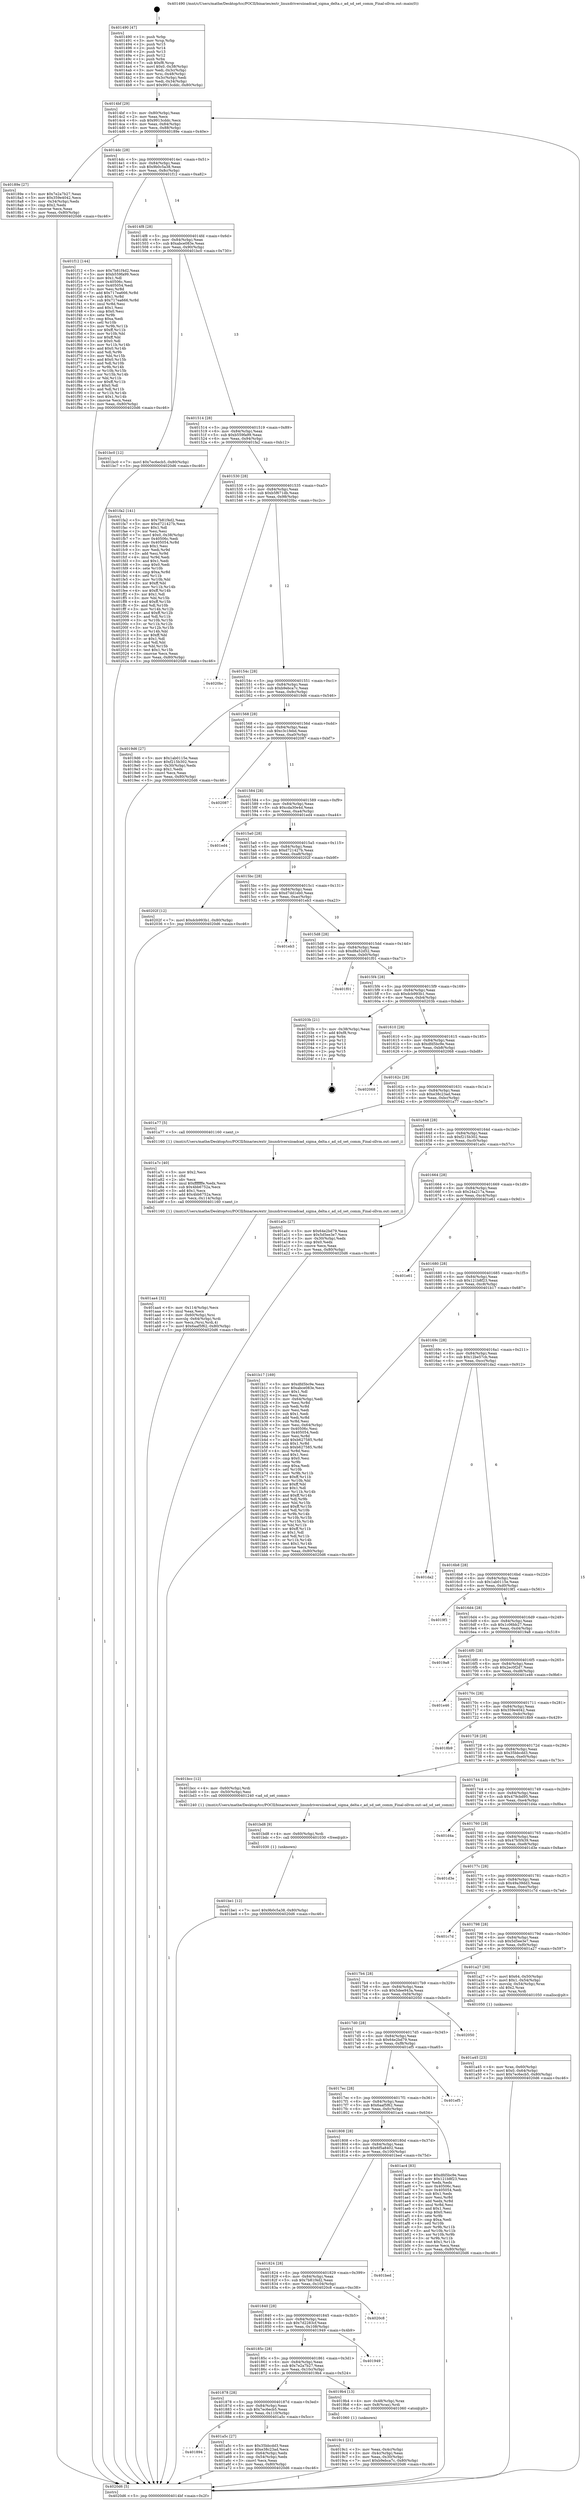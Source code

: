 digraph "0x401490" {
  label = "0x401490 (/mnt/c/Users/mathe/Desktop/tcc/POCII/binaries/extr_linuxdriversiioadcad_sigma_delta.c_ad_sd_set_comm_Final-ollvm.out::main(0))"
  labelloc = "t"
  node[shape=record]

  Entry [label="",width=0.3,height=0.3,shape=circle,fillcolor=black,style=filled]
  "0x4014bf" [label="{
     0x4014bf [29]\l
     | [instrs]\l
     &nbsp;&nbsp;0x4014bf \<+3\>: mov -0x80(%rbp),%eax\l
     &nbsp;&nbsp;0x4014c2 \<+2\>: mov %eax,%ecx\l
     &nbsp;&nbsp;0x4014c4 \<+6\>: sub $0x9913cddc,%ecx\l
     &nbsp;&nbsp;0x4014ca \<+6\>: mov %eax,-0x84(%rbp)\l
     &nbsp;&nbsp;0x4014d0 \<+6\>: mov %ecx,-0x88(%rbp)\l
     &nbsp;&nbsp;0x4014d6 \<+6\>: je 000000000040189e \<main+0x40e\>\l
  }"]
  "0x40189e" [label="{
     0x40189e [27]\l
     | [instrs]\l
     &nbsp;&nbsp;0x40189e \<+5\>: mov $0x7e2a7b27,%eax\l
     &nbsp;&nbsp;0x4018a3 \<+5\>: mov $0x359e4042,%ecx\l
     &nbsp;&nbsp;0x4018a8 \<+3\>: mov -0x34(%rbp),%edx\l
     &nbsp;&nbsp;0x4018ab \<+3\>: cmp $0x2,%edx\l
     &nbsp;&nbsp;0x4018ae \<+3\>: cmovne %ecx,%eax\l
     &nbsp;&nbsp;0x4018b1 \<+3\>: mov %eax,-0x80(%rbp)\l
     &nbsp;&nbsp;0x4018b4 \<+5\>: jmp 00000000004020d6 \<main+0xc46\>\l
  }"]
  "0x4014dc" [label="{
     0x4014dc [28]\l
     | [instrs]\l
     &nbsp;&nbsp;0x4014dc \<+5\>: jmp 00000000004014e1 \<main+0x51\>\l
     &nbsp;&nbsp;0x4014e1 \<+6\>: mov -0x84(%rbp),%eax\l
     &nbsp;&nbsp;0x4014e7 \<+5\>: sub $0x9b0c5a38,%eax\l
     &nbsp;&nbsp;0x4014ec \<+6\>: mov %eax,-0x8c(%rbp)\l
     &nbsp;&nbsp;0x4014f2 \<+6\>: je 0000000000401f12 \<main+0xa82\>\l
  }"]
  "0x4020d6" [label="{
     0x4020d6 [5]\l
     | [instrs]\l
     &nbsp;&nbsp;0x4020d6 \<+5\>: jmp 00000000004014bf \<main+0x2f\>\l
  }"]
  "0x401490" [label="{
     0x401490 [47]\l
     | [instrs]\l
     &nbsp;&nbsp;0x401490 \<+1\>: push %rbp\l
     &nbsp;&nbsp;0x401491 \<+3\>: mov %rsp,%rbp\l
     &nbsp;&nbsp;0x401494 \<+2\>: push %r15\l
     &nbsp;&nbsp;0x401496 \<+2\>: push %r14\l
     &nbsp;&nbsp;0x401498 \<+2\>: push %r13\l
     &nbsp;&nbsp;0x40149a \<+2\>: push %r12\l
     &nbsp;&nbsp;0x40149c \<+1\>: push %rbx\l
     &nbsp;&nbsp;0x40149d \<+7\>: sub $0xf8,%rsp\l
     &nbsp;&nbsp;0x4014a4 \<+7\>: movl $0x0,-0x38(%rbp)\l
     &nbsp;&nbsp;0x4014ab \<+3\>: mov %edi,-0x3c(%rbp)\l
     &nbsp;&nbsp;0x4014ae \<+4\>: mov %rsi,-0x48(%rbp)\l
     &nbsp;&nbsp;0x4014b2 \<+3\>: mov -0x3c(%rbp),%edi\l
     &nbsp;&nbsp;0x4014b5 \<+3\>: mov %edi,-0x34(%rbp)\l
     &nbsp;&nbsp;0x4014b8 \<+7\>: movl $0x9913cddc,-0x80(%rbp)\l
  }"]
  Exit [label="",width=0.3,height=0.3,shape=circle,fillcolor=black,style=filled,peripheries=2]
  "0x401f12" [label="{
     0x401f12 [144]\l
     | [instrs]\l
     &nbsp;&nbsp;0x401f12 \<+5\>: mov $0x7b81f4d2,%eax\l
     &nbsp;&nbsp;0x401f17 \<+5\>: mov $0xb559fa99,%ecx\l
     &nbsp;&nbsp;0x401f1c \<+2\>: mov $0x1,%dl\l
     &nbsp;&nbsp;0x401f1e \<+7\>: mov 0x40506c,%esi\l
     &nbsp;&nbsp;0x401f25 \<+7\>: mov 0x405054,%edi\l
     &nbsp;&nbsp;0x401f2c \<+3\>: mov %esi,%r8d\l
     &nbsp;&nbsp;0x401f2f \<+7\>: add $0x717ea666,%r8d\l
     &nbsp;&nbsp;0x401f36 \<+4\>: sub $0x1,%r8d\l
     &nbsp;&nbsp;0x401f3a \<+7\>: sub $0x717ea666,%r8d\l
     &nbsp;&nbsp;0x401f41 \<+4\>: imul %r8d,%esi\l
     &nbsp;&nbsp;0x401f45 \<+3\>: and $0x1,%esi\l
     &nbsp;&nbsp;0x401f48 \<+3\>: cmp $0x0,%esi\l
     &nbsp;&nbsp;0x401f4b \<+4\>: sete %r9b\l
     &nbsp;&nbsp;0x401f4f \<+3\>: cmp $0xa,%edi\l
     &nbsp;&nbsp;0x401f52 \<+4\>: setl %r10b\l
     &nbsp;&nbsp;0x401f56 \<+3\>: mov %r9b,%r11b\l
     &nbsp;&nbsp;0x401f59 \<+4\>: xor $0xff,%r11b\l
     &nbsp;&nbsp;0x401f5d \<+3\>: mov %r10b,%bl\l
     &nbsp;&nbsp;0x401f60 \<+3\>: xor $0xff,%bl\l
     &nbsp;&nbsp;0x401f63 \<+3\>: xor $0x0,%dl\l
     &nbsp;&nbsp;0x401f66 \<+3\>: mov %r11b,%r14b\l
     &nbsp;&nbsp;0x401f69 \<+4\>: and $0x0,%r14b\l
     &nbsp;&nbsp;0x401f6d \<+3\>: and %dl,%r9b\l
     &nbsp;&nbsp;0x401f70 \<+3\>: mov %bl,%r15b\l
     &nbsp;&nbsp;0x401f73 \<+4\>: and $0x0,%r15b\l
     &nbsp;&nbsp;0x401f77 \<+3\>: and %dl,%r10b\l
     &nbsp;&nbsp;0x401f7a \<+3\>: or %r9b,%r14b\l
     &nbsp;&nbsp;0x401f7d \<+3\>: or %r10b,%r15b\l
     &nbsp;&nbsp;0x401f80 \<+3\>: xor %r15b,%r14b\l
     &nbsp;&nbsp;0x401f83 \<+3\>: or %bl,%r11b\l
     &nbsp;&nbsp;0x401f86 \<+4\>: xor $0xff,%r11b\l
     &nbsp;&nbsp;0x401f8a \<+3\>: or $0x0,%dl\l
     &nbsp;&nbsp;0x401f8d \<+3\>: and %dl,%r11b\l
     &nbsp;&nbsp;0x401f90 \<+3\>: or %r11b,%r14b\l
     &nbsp;&nbsp;0x401f93 \<+4\>: test $0x1,%r14b\l
     &nbsp;&nbsp;0x401f97 \<+3\>: cmovne %ecx,%eax\l
     &nbsp;&nbsp;0x401f9a \<+3\>: mov %eax,-0x80(%rbp)\l
     &nbsp;&nbsp;0x401f9d \<+5\>: jmp 00000000004020d6 \<main+0xc46\>\l
  }"]
  "0x4014f8" [label="{
     0x4014f8 [28]\l
     | [instrs]\l
     &nbsp;&nbsp;0x4014f8 \<+5\>: jmp 00000000004014fd \<main+0x6d\>\l
     &nbsp;&nbsp;0x4014fd \<+6\>: mov -0x84(%rbp),%eax\l
     &nbsp;&nbsp;0x401503 \<+5\>: sub $0xabce083e,%eax\l
     &nbsp;&nbsp;0x401508 \<+6\>: mov %eax,-0x90(%rbp)\l
     &nbsp;&nbsp;0x40150e \<+6\>: je 0000000000401bc0 \<main+0x730\>\l
  }"]
  "0x401be1" [label="{
     0x401be1 [12]\l
     | [instrs]\l
     &nbsp;&nbsp;0x401be1 \<+7\>: movl $0x9b0c5a38,-0x80(%rbp)\l
     &nbsp;&nbsp;0x401be8 \<+5\>: jmp 00000000004020d6 \<main+0xc46\>\l
  }"]
  "0x401bc0" [label="{
     0x401bc0 [12]\l
     | [instrs]\l
     &nbsp;&nbsp;0x401bc0 \<+7\>: movl $0x7ec6ecb5,-0x80(%rbp)\l
     &nbsp;&nbsp;0x401bc7 \<+5\>: jmp 00000000004020d6 \<main+0xc46\>\l
  }"]
  "0x401514" [label="{
     0x401514 [28]\l
     | [instrs]\l
     &nbsp;&nbsp;0x401514 \<+5\>: jmp 0000000000401519 \<main+0x89\>\l
     &nbsp;&nbsp;0x401519 \<+6\>: mov -0x84(%rbp),%eax\l
     &nbsp;&nbsp;0x40151f \<+5\>: sub $0xb559fa99,%eax\l
     &nbsp;&nbsp;0x401524 \<+6\>: mov %eax,-0x94(%rbp)\l
     &nbsp;&nbsp;0x40152a \<+6\>: je 0000000000401fa2 \<main+0xb12\>\l
  }"]
  "0x401bd8" [label="{
     0x401bd8 [9]\l
     | [instrs]\l
     &nbsp;&nbsp;0x401bd8 \<+4\>: mov -0x60(%rbp),%rdi\l
     &nbsp;&nbsp;0x401bdc \<+5\>: call 0000000000401030 \<free@plt\>\l
     | [calls]\l
     &nbsp;&nbsp;0x401030 \{1\} (unknown)\l
  }"]
  "0x401fa2" [label="{
     0x401fa2 [141]\l
     | [instrs]\l
     &nbsp;&nbsp;0x401fa2 \<+5\>: mov $0x7b81f4d2,%eax\l
     &nbsp;&nbsp;0x401fa7 \<+5\>: mov $0xd721427b,%ecx\l
     &nbsp;&nbsp;0x401fac \<+2\>: mov $0x1,%dl\l
     &nbsp;&nbsp;0x401fae \<+2\>: xor %esi,%esi\l
     &nbsp;&nbsp;0x401fb0 \<+7\>: movl $0x0,-0x38(%rbp)\l
     &nbsp;&nbsp;0x401fb7 \<+7\>: mov 0x40506c,%edi\l
     &nbsp;&nbsp;0x401fbe \<+8\>: mov 0x405054,%r8d\l
     &nbsp;&nbsp;0x401fc6 \<+3\>: sub $0x1,%esi\l
     &nbsp;&nbsp;0x401fc9 \<+3\>: mov %edi,%r9d\l
     &nbsp;&nbsp;0x401fcc \<+3\>: add %esi,%r9d\l
     &nbsp;&nbsp;0x401fcf \<+4\>: imul %r9d,%edi\l
     &nbsp;&nbsp;0x401fd3 \<+3\>: and $0x1,%edi\l
     &nbsp;&nbsp;0x401fd6 \<+3\>: cmp $0x0,%edi\l
     &nbsp;&nbsp;0x401fd9 \<+4\>: sete %r10b\l
     &nbsp;&nbsp;0x401fdd \<+4\>: cmp $0xa,%r8d\l
     &nbsp;&nbsp;0x401fe1 \<+4\>: setl %r11b\l
     &nbsp;&nbsp;0x401fe5 \<+3\>: mov %r10b,%bl\l
     &nbsp;&nbsp;0x401fe8 \<+3\>: xor $0xff,%bl\l
     &nbsp;&nbsp;0x401feb \<+3\>: mov %r11b,%r14b\l
     &nbsp;&nbsp;0x401fee \<+4\>: xor $0xff,%r14b\l
     &nbsp;&nbsp;0x401ff2 \<+3\>: xor $0x1,%dl\l
     &nbsp;&nbsp;0x401ff5 \<+3\>: mov %bl,%r15b\l
     &nbsp;&nbsp;0x401ff8 \<+4\>: and $0xff,%r15b\l
     &nbsp;&nbsp;0x401ffc \<+3\>: and %dl,%r10b\l
     &nbsp;&nbsp;0x401fff \<+3\>: mov %r14b,%r12b\l
     &nbsp;&nbsp;0x402002 \<+4\>: and $0xff,%r12b\l
     &nbsp;&nbsp;0x402006 \<+3\>: and %dl,%r11b\l
     &nbsp;&nbsp;0x402009 \<+3\>: or %r10b,%r15b\l
     &nbsp;&nbsp;0x40200c \<+3\>: or %r11b,%r12b\l
     &nbsp;&nbsp;0x40200f \<+3\>: xor %r12b,%r15b\l
     &nbsp;&nbsp;0x402012 \<+3\>: or %r14b,%bl\l
     &nbsp;&nbsp;0x402015 \<+3\>: xor $0xff,%bl\l
     &nbsp;&nbsp;0x402018 \<+3\>: or $0x1,%dl\l
     &nbsp;&nbsp;0x40201b \<+2\>: and %dl,%bl\l
     &nbsp;&nbsp;0x40201d \<+3\>: or %bl,%r15b\l
     &nbsp;&nbsp;0x402020 \<+4\>: test $0x1,%r15b\l
     &nbsp;&nbsp;0x402024 \<+3\>: cmovne %ecx,%eax\l
     &nbsp;&nbsp;0x402027 \<+3\>: mov %eax,-0x80(%rbp)\l
     &nbsp;&nbsp;0x40202a \<+5\>: jmp 00000000004020d6 \<main+0xc46\>\l
  }"]
  "0x401530" [label="{
     0x401530 [28]\l
     | [instrs]\l
     &nbsp;&nbsp;0x401530 \<+5\>: jmp 0000000000401535 \<main+0xa5\>\l
     &nbsp;&nbsp;0x401535 \<+6\>: mov -0x84(%rbp),%eax\l
     &nbsp;&nbsp;0x40153b \<+5\>: sub $0xb5f671db,%eax\l
     &nbsp;&nbsp;0x401540 \<+6\>: mov %eax,-0x98(%rbp)\l
     &nbsp;&nbsp;0x401546 \<+6\>: je 00000000004020bc \<main+0xc2c\>\l
  }"]
  "0x401aa4" [label="{
     0x401aa4 [32]\l
     | [instrs]\l
     &nbsp;&nbsp;0x401aa4 \<+6\>: mov -0x114(%rbp),%ecx\l
     &nbsp;&nbsp;0x401aaa \<+3\>: imul %eax,%ecx\l
     &nbsp;&nbsp;0x401aad \<+4\>: mov -0x60(%rbp),%rsi\l
     &nbsp;&nbsp;0x401ab1 \<+4\>: movslq -0x64(%rbp),%rdi\l
     &nbsp;&nbsp;0x401ab5 \<+3\>: mov %ecx,(%rsi,%rdi,4)\l
     &nbsp;&nbsp;0x401ab8 \<+7\>: movl $0x6aaf5f62,-0x80(%rbp)\l
     &nbsp;&nbsp;0x401abf \<+5\>: jmp 00000000004020d6 \<main+0xc46\>\l
  }"]
  "0x4020bc" [label="{
     0x4020bc\l
  }", style=dashed]
  "0x40154c" [label="{
     0x40154c [28]\l
     | [instrs]\l
     &nbsp;&nbsp;0x40154c \<+5\>: jmp 0000000000401551 \<main+0xc1\>\l
     &nbsp;&nbsp;0x401551 \<+6\>: mov -0x84(%rbp),%eax\l
     &nbsp;&nbsp;0x401557 \<+5\>: sub $0xb9ebca7c,%eax\l
     &nbsp;&nbsp;0x40155c \<+6\>: mov %eax,-0x9c(%rbp)\l
     &nbsp;&nbsp;0x401562 \<+6\>: je 00000000004019d6 \<main+0x546\>\l
  }"]
  "0x401a7c" [label="{
     0x401a7c [40]\l
     | [instrs]\l
     &nbsp;&nbsp;0x401a7c \<+5\>: mov $0x2,%ecx\l
     &nbsp;&nbsp;0x401a81 \<+1\>: cltd\l
     &nbsp;&nbsp;0x401a82 \<+2\>: idiv %ecx\l
     &nbsp;&nbsp;0x401a84 \<+6\>: imul $0xfffffffe,%edx,%ecx\l
     &nbsp;&nbsp;0x401a8a \<+6\>: sub $0x4bb6752a,%ecx\l
     &nbsp;&nbsp;0x401a90 \<+3\>: add $0x1,%ecx\l
     &nbsp;&nbsp;0x401a93 \<+6\>: add $0x4bb6752a,%ecx\l
     &nbsp;&nbsp;0x401a99 \<+6\>: mov %ecx,-0x114(%rbp)\l
     &nbsp;&nbsp;0x401a9f \<+5\>: call 0000000000401160 \<next_i\>\l
     | [calls]\l
     &nbsp;&nbsp;0x401160 \{1\} (/mnt/c/Users/mathe/Desktop/tcc/POCII/binaries/extr_linuxdriversiioadcad_sigma_delta.c_ad_sd_set_comm_Final-ollvm.out::next_i)\l
  }"]
  "0x4019d6" [label="{
     0x4019d6 [27]\l
     | [instrs]\l
     &nbsp;&nbsp;0x4019d6 \<+5\>: mov $0x1ab0115e,%eax\l
     &nbsp;&nbsp;0x4019db \<+5\>: mov $0xf215b302,%ecx\l
     &nbsp;&nbsp;0x4019e0 \<+3\>: mov -0x30(%rbp),%edx\l
     &nbsp;&nbsp;0x4019e3 \<+3\>: cmp $0x1,%edx\l
     &nbsp;&nbsp;0x4019e6 \<+3\>: cmovl %ecx,%eax\l
     &nbsp;&nbsp;0x4019e9 \<+3\>: mov %eax,-0x80(%rbp)\l
     &nbsp;&nbsp;0x4019ec \<+5\>: jmp 00000000004020d6 \<main+0xc46\>\l
  }"]
  "0x401568" [label="{
     0x401568 [28]\l
     | [instrs]\l
     &nbsp;&nbsp;0x401568 \<+5\>: jmp 000000000040156d \<main+0xdd\>\l
     &nbsp;&nbsp;0x40156d \<+6\>: mov -0x84(%rbp),%eax\l
     &nbsp;&nbsp;0x401573 \<+5\>: sub $0xc3c1febd,%eax\l
     &nbsp;&nbsp;0x401578 \<+6\>: mov %eax,-0xa0(%rbp)\l
     &nbsp;&nbsp;0x40157e \<+6\>: je 0000000000402087 \<main+0xbf7\>\l
  }"]
  "0x401894" [label="{
     0x401894\l
  }", style=dashed]
  "0x402087" [label="{
     0x402087\l
  }", style=dashed]
  "0x401584" [label="{
     0x401584 [28]\l
     | [instrs]\l
     &nbsp;&nbsp;0x401584 \<+5\>: jmp 0000000000401589 \<main+0xf9\>\l
     &nbsp;&nbsp;0x401589 \<+6\>: mov -0x84(%rbp),%eax\l
     &nbsp;&nbsp;0x40158f \<+5\>: sub $0xcda30e4d,%eax\l
     &nbsp;&nbsp;0x401594 \<+6\>: mov %eax,-0xa4(%rbp)\l
     &nbsp;&nbsp;0x40159a \<+6\>: je 0000000000401ed4 \<main+0xa44\>\l
  }"]
  "0x401a5c" [label="{
     0x401a5c [27]\l
     | [instrs]\l
     &nbsp;&nbsp;0x401a5c \<+5\>: mov $0x35bbcdd3,%eax\l
     &nbsp;&nbsp;0x401a61 \<+5\>: mov $0xe38c23ad,%ecx\l
     &nbsp;&nbsp;0x401a66 \<+3\>: mov -0x64(%rbp),%edx\l
     &nbsp;&nbsp;0x401a69 \<+3\>: cmp -0x54(%rbp),%edx\l
     &nbsp;&nbsp;0x401a6c \<+3\>: cmovl %ecx,%eax\l
     &nbsp;&nbsp;0x401a6f \<+3\>: mov %eax,-0x80(%rbp)\l
     &nbsp;&nbsp;0x401a72 \<+5\>: jmp 00000000004020d6 \<main+0xc46\>\l
  }"]
  "0x401ed4" [label="{
     0x401ed4\l
  }", style=dashed]
  "0x4015a0" [label="{
     0x4015a0 [28]\l
     | [instrs]\l
     &nbsp;&nbsp;0x4015a0 \<+5\>: jmp 00000000004015a5 \<main+0x115\>\l
     &nbsp;&nbsp;0x4015a5 \<+6\>: mov -0x84(%rbp),%eax\l
     &nbsp;&nbsp;0x4015ab \<+5\>: sub $0xd721427b,%eax\l
     &nbsp;&nbsp;0x4015b0 \<+6\>: mov %eax,-0xa8(%rbp)\l
     &nbsp;&nbsp;0x4015b6 \<+6\>: je 000000000040202f \<main+0xb9f\>\l
  }"]
  "0x401a45" [label="{
     0x401a45 [23]\l
     | [instrs]\l
     &nbsp;&nbsp;0x401a45 \<+4\>: mov %rax,-0x60(%rbp)\l
     &nbsp;&nbsp;0x401a49 \<+7\>: movl $0x0,-0x64(%rbp)\l
     &nbsp;&nbsp;0x401a50 \<+7\>: movl $0x7ec6ecb5,-0x80(%rbp)\l
     &nbsp;&nbsp;0x401a57 \<+5\>: jmp 00000000004020d6 \<main+0xc46\>\l
  }"]
  "0x40202f" [label="{
     0x40202f [12]\l
     | [instrs]\l
     &nbsp;&nbsp;0x40202f \<+7\>: movl $0xdcb993b1,-0x80(%rbp)\l
     &nbsp;&nbsp;0x402036 \<+5\>: jmp 00000000004020d6 \<main+0xc46\>\l
  }"]
  "0x4015bc" [label="{
     0x4015bc [28]\l
     | [instrs]\l
     &nbsp;&nbsp;0x4015bc \<+5\>: jmp 00000000004015c1 \<main+0x131\>\l
     &nbsp;&nbsp;0x4015c1 \<+6\>: mov -0x84(%rbp),%eax\l
     &nbsp;&nbsp;0x4015c7 \<+5\>: sub $0xd7dd1eb0,%eax\l
     &nbsp;&nbsp;0x4015cc \<+6\>: mov %eax,-0xac(%rbp)\l
     &nbsp;&nbsp;0x4015d2 \<+6\>: je 0000000000401eb3 \<main+0xa23\>\l
  }"]
  "0x4019c1" [label="{
     0x4019c1 [21]\l
     | [instrs]\l
     &nbsp;&nbsp;0x4019c1 \<+3\>: mov %eax,-0x4c(%rbp)\l
     &nbsp;&nbsp;0x4019c4 \<+3\>: mov -0x4c(%rbp),%eax\l
     &nbsp;&nbsp;0x4019c7 \<+3\>: mov %eax,-0x30(%rbp)\l
     &nbsp;&nbsp;0x4019ca \<+7\>: movl $0xb9ebca7c,-0x80(%rbp)\l
     &nbsp;&nbsp;0x4019d1 \<+5\>: jmp 00000000004020d6 \<main+0xc46\>\l
  }"]
  "0x401eb3" [label="{
     0x401eb3\l
  }", style=dashed]
  "0x4015d8" [label="{
     0x4015d8 [28]\l
     | [instrs]\l
     &nbsp;&nbsp;0x4015d8 \<+5\>: jmp 00000000004015dd \<main+0x14d\>\l
     &nbsp;&nbsp;0x4015dd \<+6\>: mov -0x84(%rbp),%eax\l
     &nbsp;&nbsp;0x4015e3 \<+5\>: sub $0xd8a52d52,%eax\l
     &nbsp;&nbsp;0x4015e8 \<+6\>: mov %eax,-0xb0(%rbp)\l
     &nbsp;&nbsp;0x4015ee \<+6\>: je 0000000000401f01 \<main+0xa71\>\l
  }"]
  "0x401878" [label="{
     0x401878 [28]\l
     | [instrs]\l
     &nbsp;&nbsp;0x401878 \<+5\>: jmp 000000000040187d \<main+0x3ed\>\l
     &nbsp;&nbsp;0x40187d \<+6\>: mov -0x84(%rbp),%eax\l
     &nbsp;&nbsp;0x401883 \<+5\>: sub $0x7ec6ecb5,%eax\l
     &nbsp;&nbsp;0x401888 \<+6\>: mov %eax,-0x110(%rbp)\l
     &nbsp;&nbsp;0x40188e \<+6\>: je 0000000000401a5c \<main+0x5cc\>\l
  }"]
  "0x401f01" [label="{
     0x401f01\l
  }", style=dashed]
  "0x4015f4" [label="{
     0x4015f4 [28]\l
     | [instrs]\l
     &nbsp;&nbsp;0x4015f4 \<+5\>: jmp 00000000004015f9 \<main+0x169\>\l
     &nbsp;&nbsp;0x4015f9 \<+6\>: mov -0x84(%rbp),%eax\l
     &nbsp;&nbsp;0x4015ff \<+5\>: sub $0xdcb993b1,%eax\l
     &nbsp;&nbsp;0x401604 \<+6\>: mov %eax,-0xb4(%rbp)\l
     &nbsp;&nbsp;0x40160a \<+6\>: je 000000000040203b \<main+0xbab\>\l
  }"]
  "0x4019b4" [label="{
     0x4019b4 [13]\l
     | [instrs]\l
     &nbsp;&nbsp;0x4019b4 \<+4\>: mov -0x48(%rbp),%rax\l
     &nbsp;&nbsp;0x4019b8 \<+4\>: mov 0x8(%rax),%rdi\l
     &nbsp;&nbsp;0x4019bc \<+5\>: call 0000000000401060 \<atoi@plt\>\l
     | [calls]\l
     &nbsp;&nbsp;0x401060 \{1\} (unknown)\l
  }"]
  "0x40203b" [label="{
     0x40203b [21]\l
     | [instrs]\l
     &nbsp;&nbsp;0x40203b \<+3\>: mov -0x38(%rbp),%eax\l
     &nbsp;&nbsp;0x40203e \<+7\>: add $0xf8,%rsp\l
     &nbsp;&nbsp;0x402045 \<+1\>: pop %rbx\l
     &nbsp;&nbsp;0x402046 \<+2\>: pop %r12\l
     &nbsp;&nbsp;0x402048 \<+2\>: pop %r13\l
     &nbsp;&nbsp;0x40204a \<+2\>: pop %r14\l
     &nbsp;&nbsp;0x40204c \<+2\>: pop %r15\l
     &nbsp;&nbsp;0x40204e \<+1\>: pop %rbp\l
     &nbsp;&nbsp;0x40204f \<+1\>: ret\l
  }"]
  "0x401610" [label="{
     0x401610 [28]\l
     | [instrs]\l
     &nbsp;&nbsp;0x401610 \<+5\>: jmp 0000000000401615 \<main+0x185\>\l
     &nbsp;&nbsp;0x401615 \<+6\>: mov -0x84(%rbp),%eax\l
     &nbsp;&nbsp;0x40161b \<+5\>: sub $0xdfd5bc9e,%eax\l
     &nbsp;&nbsp;0x401620 \<+6\>: mov %eax,-0xb8(%rbp)\l
     &nbsp;&nbsp;0x401626 \<+6\>: je 0000000000402068 \<main+0xbd8\>\l
  }"]
  "0x40185c" [label="{
     0x40185c [28]\l
     | [instrs]\l
     &nbsp;&nbsp;0x40185c \<+5\>: jmp 0000000000401861 \<main+0x3d1\>\l
     &nbsp;&nbsp;0x401861 \<+6\>: mov -0x84(%rbp),%eax\l
     &nbsp;&nbsp;0x401867 \<+5\>: sub $0x7e2a7b27,%eax\l
     &nbsp;&nbsp;0x40186c \<+6\>: mov %eax,-0x10c(%rbp)\l
     &nbsp;&nbsp;0x401872 \<+6\>: je 00000000004019b4 \<main+0x524\>\l
  }"]
  "0x402068" [label="{
     0x402068\l
  }", style=dashed]
  "0x40162c" [label="{
     0x40162c [28]\l
     | [instrs]\l
     &nbsp;&nbsp;0x40162c \<+5\>: jmp 0000000000401631 \<main+0x1a1\>\l
     &nbsp;&nbsp;0x401631 \<+6\>: mov -0x84(%rbp),%eax\l
     &nbsp;&nbsp;0x401637 \<+5\>: sub $0xe38c23ad,%eax\l
     &nbsp;&nbsp;0x40163c \<+6\>: mov %eax,-0xbc(%rbp)\l
     &nbsp;&nbsp;0x401642 \<+6\>: je 0000000000401a77 \<main+0x5e7\>\l
  }"]
  "0x401949" [label="{
     0x401949\l
  }", style=dashed]
  "0x401a77" [label="{
     0x401a77 [5]\l
     | [instrs]\l
     &nbsp;&nbsp;0x401a77 \<+5\>: call 0000000000401160 \<next_i\>\l
     | [calls]\l
     &nbsp;&nbsp;0x401160 \{1\} (/mnt/c/Users/mathe/Desktop/tcc/POCII/binaries/extr_linuxdriversiioadcad_sigma_delta.c_ad_sd_set_comm_Final-ollvm.out::next_i)\l
  }"]
  "0x401648" [label="{
     0x401648 [28]\l
     | [instrs]\l
     &nbsp;&nbsp;0x401648 \<+5\>: jmp 000000000040164d \<main+0x1bd\>\l
     &nbsp;&nbsp;0x40164d \<+6\>: mov -0x84(%rbp),%eax\l
     &nbsp;&nbsp;0x401653 \<+5\>: sub $0xf215b302,%eax\l
     &nbsp;&nbsp;0x401658 \<+6\>: mov %eax,-0xc0(%rbp)\l
     &nbsp;&nbsp;0x40165e \<+6\>: je 0000000000401a0c \<main+0x57c\>\l
  }"]
  "0x401840" [label="{
     0x401840 [28]\l
     | [instrs]\l
     &nbsp;&nbsp;0x401840 \<+5\>: jmp 0000000000401845 \<main+0x3b5\>\l
     &nbsp;&nbsp;0x401845 \<+6\>: mov -0x84(%rbp),%eax\l
     &nbsp;&nbsp;0x40184b \<+5\>: sub $0x7d2283cf,%eax\l
     &nbsp;&nbsp;0x401850 \<+6\>: mov %eax,-0x108(%rbp)\l
     &nbsp;&nbsp;0x401856 \<+6\>: je 0000000000401949 \<main+0x4b9\>\l
  }"]
  "0x401a0c" [label="{
     0x401a0c [27]\l
     | [instrs]\l
     &nbsp;&nbsp;0x401a0c \<+5\>: mov $0x64e2bd79,%eax\l
     &nbsp;&nbsp;0x401a11 \<+5\>: mov $0x5d5ee3e7,%ecx\l
     &nbsp;&nbsp;0x401a16 \<+3\>: mov -0x30(%rbp),%edx\l
     &nbsp;&nbsp;0x401a19 \<+3\>: cmp $0x0,%edx\l
     &nbsp;&nbsp;0x401a1c \<+3\>: cmove %ecx,%eax\l
     &nbsp;&nbsp;0x401a1f \<+3\>: mov %eax,-0x80(%rbp)\l
     &nbsp;&nbsp;0x401a22 \<+5\>: jmp 00000000004020d6 \<main+0xc46\>\l
  }"]
  "0x401664" [label="{
     0x401664 [28]\l
     | [instrs]\l
     &nbsp;&nbsp;0x401664 \<+5\>: jmp 0000000000401669 \<main+0x1d9\>\l
     &nbsp;&nbsp;0x401669 \<+6\>: mov -0x84(%rbp),%eax\l
     &nbsp;&nbsp;0x40166f \<+5\>: sub $0x24a217a,%eax\l
     &nbsp;&nbsp;0x401674 \<+6\>: mov %eax,-0xc4(%rbp)\l
     &nbsp;&nbsp;0x40167a \<+6\>: je 0000000000401e61 \<main+0x9d1\>\l
  }"]
  "0x4020c8" [label="{
     0x4020c8\l
  }", style=dashed]
  "0x401e61" [label="{
     0x401e61\l
  }", style=dashed]
  "0x401680" [label="{
     0x401680 [28]\l
     | [instrs]\l
     &nbsp;&nbsp;0x401680 \<+5\>: jmp 0000000000401685 \<main+0x1f5\>\l
     &nbsp;&nbsp;0x401685 \<+6\>: mov -0x84(%rbp),%eax\l
     &nbsp;&nbsp;0x40168b \<+5\>: sub $0x121b8f23,%eax\l
     &nbsp;&nbsp;0x401690 \<+6\>: mov %eax,-0xc8(%rbp)\l
     &nbsp;&nbsp;0x401696 \<+6\>: je 0000000000401b17 \<main+0x687\>\l
  }"]
  "0x401824" [label="{
     0x401824 [28]\l
     | [instrs]\l
     &nbsp;&nbsp;0x401824 \<+5\>: jmp 0000000000401829 \<main+0x399\>\l
     &nbsp;&nbsp;0x401829 \<+6\>: mov -0x84(%rbp),%eax\l
     &nbsp;&nbsp;0x40182f \<+5\>: sub $0x7b81f4d2,%eax\l
     &nbsp;&nbsp;0x401834 \<+6\>: mov %eax,-0x104(%rbp)\l
     &nbsp;&nbsp;0x40183a \<+6\>: je 00000000004020c8 \<main+0xc38\>\l
  }"]
  "0x401b17" [label="{
     0x401b17 [169]\l
     | [instrs]\l
     &nbsp;&nbsp;0x401b17 \<+5\>: mov $0xdfd5bc9e,%eax\l
     &nbsp;&nbsp;0x401b1c \<+5\>: mov $0xabce083e,%ecx\l
     &nbsp;&nbsp;0x401b21 \<+2\>: mov $0x1,%dl\l
     &nbsp;&nbsp;0x401b23 \<+2\>: xor %esi,%esi\l
     &nbsp;&nbsp;0x401b25 \<+3\>: mov -0x64(%rbp),%edi\l
     &nbsp;&nbsp;0x401b28 \<+3\>: mov %esi,%r8d\l
     &nbsp;&nbsp;0x401b2b \<+3\>: sub %edi,%r8d\l
     &nbsp;&nbsp;0x401b2e \<+2\>: mov %esi,%edi\l
     &nbsp;&nbsp;0x401b30 \<+3\>: sub $0x1,%edi\l
     &nbsp;&nbsp;0x401b33 \<+3\>: add %edi,%r8d\l
     &nbsp;&nbsp;0x401b36 \<+3\>: sub %r8d,%esi\l
     &nbsp;&nbsp;0x401b39 \<+3\>: mov %esi,-0x64(%rbp)\l
     &nbsp;&nbsp;0x401b3c \<+7\>: mov 0x40506c,%esi\l
     &nbsp;&nbsp;0x401b43 \<+7\>: mov 0x405054,%edi\l
     &nbsp;&nbsp;0x401b4a \<+3\>: mov %esi,%r8d\l
     &nbsp;&nbsp;0x401b4d \<+7\>: add $0xb627585,%r8d\l
     &nbsp;&nbsp;0x401b54 \<+4\>: sub $0x1,%r8d\l
     &nbsp;&nbsp;0x401b58 \<+7\>: sub $0xb627585,%r8d\l
     &nbsp;&nbsp;0x401b5f \<+4\>: imul %r8d,%esi\l
     &nbsp;&nbsp;0x401b63 \<+3\>: and $0x1,%esi\l
     &nbsp;&nbsp;0x401b66 \<+3\>: cmp $0x0,%esi\l
     &nbsp;&nbsp;0x401b69 \<+4\>: sete %r9b\l
     &nbsp;&nbsp;0x401b6d \<+3\>: cmp $0xa,%edi\l
     &nbsp;&nbsp;0x401b70 \<+4\>: setl %r10b\l
     &nbsp;&nbsp;0x401b74 \<+3\>: mov %r9b,%r11b\l
     &nbsp;&nbsp;0x401b77 \<+4\>: xor $0xff,%r11b\l
     &nbsp;&nbsp;0x401b7b \<+3\>: mov %r10b,%bl\l
     &nbsp;&nbsp;0x401b7e \<+3\>: xor $0xff,%bl\l
     &nbsp;&nbsp;0x401b81 \<+3\>: xor $0x1,%dl\l
     &nbsp;&nbsp;0x401b84 \<+3\>: mov %r11b,%r14b\l
     &nbsp;&nbsp;0x401b87 \<+4\>: and $0xff,%r14b\l
     &nbsp;&nbsp;0x401b8b \<+3\>: and %dl,%r9b\l
     &nbsp;&nbsp;0x401b8e \<+3\>: mov %bl,%r15b\l
     &nbsp;&nbsp;0x401b91 \<+4\>: and $0xff,%r15b\l
     &nbsp;&nbsp;0x401b95 \<+3\>: and %dl,%r10b\l
     &nbsp;&nbsp;0x401b98 \<+3\>: or %r9b,%r14b\l
     &nbsp;&nbsp;0x401b9b \<+3\>: or %r10b,%r15b\l
     &nbsp;&nbsp;0x401b9e \<+3\>: xor %r15b,%r14b\l
     &nbsp;&nbsp;0x401ba1 \<+3\>: or %bl,%r11b\l
     &nbsp;&nbsp;0x401ba4 \<+4\>: xor $0xff,%r11b\l
     &nbsp;&nbsp;0x401ba8 \<+3\>: or $0x1,%dl\l
     &nbsp;&nbsp;0x401bab \<+3\>: and %dl,%r11b\l
     &nbsp;&nbsp;0x401bae \<+3\>: or %r11b,%r14b\l
     &nbsp;&nbsp;0x401bb1 \<+4\>: test $0x1,%r14b\l
     &nbsp;&nbsp;0x401bb5 \<+3\>: cmovne %ecx,%eax\l
     &nbsp;&nbsp;0x401bb8 \<+3\>: mov %eax,-0x80(%rbp)\l
     &nbsp;&nbsp;0x401bbb \<+5\>: jmp 00000000004020d6 \<main+0xc46\>\l
  }"]
  "0x40169c" [label="{
     0x40169c [28]\l
     | [instrs]\l
     &nbsp;&nbsp;0x40169c \<+5\>: jmp 00000000004016a1 \<main+0x211\>\l
     &nbsp;&nbsp;0x4016a1 \<+6\>: mov -0x84(%rbp),%eax\l
     &nbsp;&nbsp;0x4016a7 \<+5\>: sub $0x12be57cb,%eax\l
     &nbsp;&nbsp;0x4016ac \<+6\>: mov %eax,-0xcc(%rbp)\l
     &nbsp;&nbsp;0x4016b2 \<+6\>: je 0000000000401da2 \<main+0x912\>\l
  }"]
  "0x401bed" [label="{
     0x401bed\l
  }", style=dashed]
  "0x401da2" [label="{
     0x401da2\l
  }", style=dashed]
  "0x4016b8" [label="{
     0x4016b8 [28]\l
     | [instrs]\l
     &nbsp;&nbsp;0x4016b8 \<+5\>: jmp 00000000004016bd \<main+0x22d\>\l
     &nbsp;&nbsp;0x4016bd \<+6\>: mov -0x84(%rbp),%eax\l
     &nbsp;&nbsp;0x4016c3 \<+5\>: sub $0x1ab0115e,%eax\l
     &nbsp;&nbsp;0x4016c8 \<+6\>: mov %eax,-0xd0(%rbp)\l
     &nbsp;&nbsp;0x4016ce \<+6\>: je 00000000004019f1 \<main+0x561\>\l
  }"]
  "0x401808" [label="{
     0x401808 [28]\l
     | [instrs]\l
     &nbsp;&nbsp;0x401808 \<+5\>: jmp 000000000040180d \<main+0x37d\>\l
     &nbsp;&nbsp;0x40180d \<+6\>: mov -0x84(%rbp),%eax\l
     &nbsp;&nbsp;0x401813 \<+5\>: sub $0x6f5a8402,%eax\l
     &nbsp;&nbsp;0x401818 \<+6\>: mov %eax,-0x100(%rbp)\l
     &nbsp;&nbsp;0x40181e \<+6\>: je 0000000000401bed \<main+0x75d\>\l
  }"]
  "0x4019f1" [label="{
     0x4019f1\l
  }", style=dashed]
  "0x4016d4" [label="{
     0x4016d4 [28]\l
     | [instrs]\l
     &nbsp;&nbsp;0x4016d4 \<+5\>: jmp 00000000004016d9 \<main+0x249\>\l
     &nbsp;&nbsp;0x4016d9 \<+6\>: mov -0x84(%rbp),%eax\l
     &nbsp;&nbsp;0x4016df \<+5\>: sub $0x1c06bb27,%eax\l
     &nbsp;&nbsp;0x4016e4 \<+6\>: mov %eax,-0xd4(%rbp)\l
     &nbsp;&nbsp;0x4016ea \<+6\>: je 00000000004019a8 \<main+0x518\>\l
  }"]
  "0x401ac4" [label="{
     0x401ac4 [83]\l
     | [instrs]\l
     &nbsp;&nbsp;0x401ac4 \<+5\>: mov $0xdfd5bc9e,%eax\l
     &nbsp;&nbsp;0x401ac9 \<+5\>: mov $0x121b8f23,%ecx\l
     &nbsp;&nbsp;0x401ace \<+2\>: xor %edx,%edx\l
     &nbsp;&nbsp;0x401ad0 \<+7\>: mov 0x40506c,%esi\l
     &nbsp;&nbsp;0x401ad7 \<+7\>: mov 0x405054,%edi\l
     &nbsp;&nbsp;0x401ade \<+3\>: sub $0x1,%edx\l
     &nbsp;&nbsp;0x401ae1 \<+3\>: mov %esi,%r8d\l
     &nbsp;&nbsp;0x401ae4 \<+3\>: add %edx,%r8d\l
     &nbsp;&nbsp;0x401ae7 \<+4\>: imul %r8d,%esi\l
     &nbsp;&nbsp;0x401aeb \<+3\>: and $0x1,%esi\l
     &nbsp;&nbsp;0x401aee \<+3\>: cmp $0x0,%esi\l
     &nbsp;&nbsp;0x401af1 \<+4\>: sete %r9b\l
     &nbsp;&nbsp;0x401af5 \<+3\>: cmp $0xa,%edi\l
     &nbsp;&nbsp;0x401af8 \<+4\>: setl %r10b\l
     &nbsp;&nbsp;0x401afc \<+3\>: mov %r9b,%r11b\l
     &nbsp;&nbsp;0x401aff \<+3\>: and %r10b,%r11b\l
     &nbsp;&nbsp;0x401b02 \<+3\>: xor %r10b,%r9b\l
     &nbsp;&nbsp;0x401b05 \<+3\>: or %r9b,%r11b\l
     &nbsp;&nbsp;0x401b08 \<+4\>: test $0x1,%r11b\l
     &nbsp;&nbsp;0x401b0c \<+3\>: cmovne %ecx,%eax\l
     &nbsp;&nbsp;0x401b0f \<+3\>: mov %eax,-0x80(%rbp)\l
     &nbsp;&nbsp;0x401b12 \<+5\>: jmp 00000000004020d6 \<main+0xc46\>\l
  }"]
  "0x4019a8" [label="{
     0x4019a8\l
  }", style=dashed]
  "0x4016f0" [label="{
     0x4016f0 [28]\l
     | [instrs]\l
     &nbsp;&nbsp;0x4016f0 \<+5\>: jmp 00000000004016f5 \<main+0x265\>\l
     &nbsp;&nbsp;0x4016f5 \<+6\>: mov -0x84(%rbp),%eax\l
     &nbsp;&nbsp;0x4016fb \<+5\>: sub $0x2ec0f2d7,%eax\l
     &nbsp;&nbsp;0x401700 \<+6\>: mov %eax,-0xd8(%rbp)\l
     &nbsp;&nbsp;0x401706 \<+6\>: je 0000000000401e46 \<main+0x9b6\>\l
  }"]
  "0x4017ec" [label="{
     0x4017ec [28]\l
     | [instrs]\l
     &nbsp;&nbsp;0x4017ec \<+5\>: jmp 00000000004017f1 \<main+0x361\>\l
     &nbsp;&nbsp;0x4017f1 \<+6\>: mov -0x84(%rbp),%eax\l
     &nbsp;&nbsp;0x4017f7 \<+5\>: sub $0x6aaf5f62,%eax\l
     &nbsp;&nbsp;0x4017fc \<+6\>: mov %eax,-0xfc(%rbp)\l
     &nbsp;&nbsp;0x401802 \<+6\>: je 0000000000401ac4 \<main+0x634\>\l
  }"]
  "0x401e46" [label="{
     0x401e46\l
  }", style=dashed]
  "0x40170c" [label="{
     0x40170c [28]\l
     | [instrs]\l
     &nbsp;&nbsp;0x40170c \<+5\>: jmp 0000000000401711 \<main+0x281\>\l
     &nbsp;&nbsp;0x401711 \<+6\>: mov -0x84(%rbp),%eax\l
     &nbsp;&nbsp;0x401717 \<+5\>: sub $0x359e4042,%eax\l
     &nbsp;&nbsp;0x40171c \<+6\>: mov %eax,-0xdc(%rbp)\l
     &nbsp;&nbsp;0x401722 \<+6\>: je 00000000004018b9 \<main+0x429\>\l
  }"]
  "0x401ef5" [label="{
     0x401ef5\l
  }", style=dashed]
  "0x4018b9" [label="{
     0x4018b9\l
  }", style=dashed]
  "0x401728" [label="{
     0x401728 [28]\l
     | [instrs]\l
     &nbsp;&nbsp;0x401728 \<+5\>: jmp 000000000040172d \<main+0x29d\>\l
     &nbsp;&nbsp;0x40172d \<+6\>: mov -0x84(%rbp),%eax\l
     &nbsp;&nbsp;0x401733 \<+5\>: sub $0x35bbcdd3,%eax\l
     &nbsp;&nbsp;0x401738 \<+6\>: mov %eax,-0xe0(%rbp)\l
     &nbsp;&nbsp;0x40173e \<+6\>: je 0000000000401bcc \<main+0x73c\>\l
  }"]
  "0x4017d0" [label="{
     0x4017d0 [28]\l
     | [instrs]\l
     &nbsp;&nbsp;0x4017d0 \<+5\>: jmp 00000000004017d5 \<main+0x345\>\l
     &nbsp;&nbsp;0x4017d5 \<+6\>: mov -0x84(%rbp),%eax\l
     &nbsp;&nbsp;0x4017db \<+5\>: sub $0x64e2bd79,%eax\l
     &nbsp;&nbsp;0x4017e0 \<+6\>: mov %eax,-0xf8(%rbp)\l
     &nbsp;&nbsp;0x4017e6 \<+6\>: je 0000000000401ef5 \<main+0xa65\>\l
  }"]
  "0x401bcc" [label="{
     0x401bcc [12]\l
     | [instrs]\l
     &nbsp;&nbsp;0x401bcc \<+4\>: mov -0x60(%rbp),%rdi\l
     &nbsp;&nbsp;0x401bd0 \<+3\>: mov -0x50(%rbp),%esi\l
     &nbsp;&nbsp;0x401bd3 \<+5\>: call 0000000000401240 \<ad_sd_set_comm\>\l
     | [calls]\l
     &nbsp;&nbsp;0x401240 \{1\} (/mnt/c/Users/mathe/Desktop/tcc/POCII/binaries/extr_linuxdriversiioadcad_sigma_delta.c_ad_sd_set_comm_Final-ollvm.out::ad_sd_set_comm)\l
  }"]
  "0x401744" [label="{
     0x401744 [28]\l
     | [instrs]\l
     &nbsp;&nbsp;0x401744 \<+5\>: jmp 0000000000401749 \<main+0x2b9\>\l
     &nbsp;&nbsp;0x401749 \<+6\>: mov -0x84(%rbp),%eax\l
     &nbsp;&nbsp;0x40174f \<+5\>: sub $0x479cbd95,%eax\l
     &nbsp;&nbsp;0x401754 \<+6\>: mov %eax,-0xe4(%rbp)\l
     &nbsp;&nbsp;0x40175a \<+6\>: je 0000000000401d4a \<main+0x8ba\>\l
  }"]
  "0x402050" [label="{
     0x402050\l
  }", style=dashed]
  "0x401d4a" [label="{
     0x401d4a\l
  }", style=dashed]
  "0x401760" [label="{
     0x401760 [28]\l
     | [instrs]\l
     &nbsp;&nbsp;0x401760 \<+5\>: jmp 0000000000401765 \<main+0x2d5\>\l
     &nbsp;&nbsp;0x401765 \<+6\>: mov -0x84(%rbp),%eax\l
     &nbsp;&nbsp;0x40176b \<+5\>: sub $0x47b5f439,%eax\l
     &nbsp;&nbsp;0x401770 \<+6\>: mov %eax,-0xe8(%rbp)\l
     &nbsp;&nbsp;0x401776 \<+6\>: je 0000000000401d3e \<main+0x8ae\>\l
  }"]
  "0x4017b4" [label="{
     0x4017b4 [28]\l
     | [instrs]\l
     &nbsp;&nbsp;0x4017b4 \<+5\>: jmp 00000000004017b9 \<main+0x329\>\l
     &nbsp;&nbsp;0x4017b9 \<+6\>: mov -0x84(%rbp),%eax\l
     &nbsp;&nbsp;0x4017bf \<+5\>: sub $0x5dee943a,%eax\l
     &nbsp;&nbsp;0x4017c4 \<+6\>: mov %eax,-0xf4(%rbp)\l
     &nbsp;&nbsp;0x4017ca \<+6\>: je 0000000000402050 \<main+0xbc0\>\l
  }"]
  "0x401d3e" [label="{
     0x401d3e\l
  }", style=dashed]
  "0x40177c" [label="{
     0x40177c [28]\l
     | [instrs]\l
     &nbsp;&nbsp;0x40177c \<+5\>: jmp 0000000000401781 \<main+0x2f1\>\l
     &nbsp;&nbsp;0x401781 \<+6\>: mov -0x84(%rbp),%eax\l
     &nbsp;&nbsp;0x401787 \<+5\>: sub $0x49a39dd3,%eax\l
     &nbsp;&nbsp;0x40178c \<+6\>: mov %eax,-0xec(%rbp)\l
     &nbsp;&nbsp;0x401792 \<+6\>: je 0000000000401c7d \<main+0x7ed\>\l
  }"]
  "0x401a27" [label="{
     0x401a27 [30]\l
     | [instrs]\l
     &nbsp;&nbsp;0x401a27 \<+7\>: movl $0x64,-0x50(%rbp)\l
     &nbsp;&nbsp;0x401a2e \<+7\>: movl $0x1,-0x54(%rbp)\l
     &nbsp;&nbsp;0x401a35 \<+4\>: movslq -0x54(%rbp),%rax\l
     &nbsp;&nbsp;0x401a39 \<+4\>: shl $0x2,%rax\l
     &nbsp;&nbsp;0x401a3d \<+3\>: mov %rax,%rdi\l
     &nbsp;&nbsp;0x401a40 \<+5\>: call 0000000000401050 \<malloc@plt\>\l
     | [calls]\l
     &nbsp;&nbsp;0x401050 \{1\} (unknown)\l
  }"]
  "0x401c7d" [label="{
     0x401c7d\l
  }", style=dashed]
  "0x401798" [label="{
     0x401798 [28]\l
     | [instrs]\l
     &nbsp;&nbsp;0x401798 \<+5\>: jmp 000000000040179d \<main+0x30d\>\l
     &nbsp;&nbsp;0x40179d \<+6\>: mov -0x84(%rbp),%eax\l
     &nbsp;&nbsp;0x4017a3 \<+5\>: sub $0x5d5ee3e7,%eax\l
     &nbsp;&nbsp;0x4017a8 \<+6\>: mov %eax,-0xf0(%rbp)\l
     &nbsp;&nbsp;0x4017ae \<+6\>: je 0000000000401a27 \<main+0x597\>\l
  }"]
  Entry -> "0x401490" [label=" 1"]
  "0x4014bf" -> "0x40189e" [label=" 1"]
  "0x4014bf" -> "0x4014dc" [label=" 15"]
  "0x40189e" -> "0x4020d6" [label=" 1"]
  "0x401490" -> "0x4014bf" [label=" 1"]
  "0x4020d6" -> "0x4014bf" [label=" 15"]
  "0x40203b" -> Exit [label=" 1"]
  "0x4014dc" -> "0x401f12" [label=" 1"]
  "0x4014dc" -> "0x4014f8" [label=" 14"]
  "0x40202f" -> "0x4020d6" [label=" 1"]
  "0x4014f8" -> "0x401bc0" [label=" 1"]
  "0x4014f8" -> "0x401514" [label=" 13"]
  "0x401fa2" -> "0x4020d6" [label=" 1"]
  "0x401514" -> "0x401fa2" [label=" 1"]
  "0x401514" -> "0x401530" [label=" 12"]
  "0x401f12" -> "0x4020d6" [label=" 1"]
  "0x401530" -> "0x4020bc" [label=" 0"]
  "0x401530" -> "0x40154c" [label=" 12"]
  "0x401be1" -> "0x4020d6" [label=" 1"]
  "0x40154c" -> "0x4019d6" [label=" 1"]
  "0x40154c" -> "0x401568" [label=" 11"]
  "0x401bd8" -> "0x401be1" [label=" 1"]
  "0x401568" -> "0x402087" [label=" 0"]
  "0x401568" -> "0x401584" [label=" 11"]
  "0x401bcc" -> "0x401bd8" [label=" 1"]
  "0x401584" -> "0x401ed4" [label=" 0"]
  "0x401584" -> "0x4015a0" [label=" 11"]
  "0x401bc0" -> "0x4020d6" [label=" 1"]
  "0x4015a0" -> "0x40202f" [label=" 1"]
  "0x4015a0" -> "0x4015bc" [label=" 10"]
  "0x401ac4" -> "0x4020d6" [label=" 1"]
  "0x4015bc" -> "0x401eb3" [label=" 0"]
  "0x4015bc" -> "0x4015d8" [label=" 10"]
  "0x401aa4" -> "0x4020d6" [label=" 1"]
  "0x4015d8" -> "0x401f01" [label=" 0"]
  "0x4015d8" -> "0x4015f4" [label=" 10"]
  "0x401a7c" -> "0x401aa4" [label=" 1"]
  "0x4015f4" -> "0x40203b" [label=" 1"]
  "0x4015f4" -> "0x401610" [label=" 9"]
  "0x401a77" -> "0x401a7c" [label=" 1"]
  "0x401610" -> "0x402068" [label=" 0"]
  "0x401610" -> "0x40162c" [label=" 9"]
  "0x401878" -> "0x401894" [label=" 0"]
  "0x40162c" -> "0x401a77" [label=" 1"]
  "0x40162c" -> "0x401648" [label=" 8"]
  "0x401878" -> "0x401a5c" [label=" 2"]
  "0x401648" -> "0x401a0c" [label=" 1"]
  "0x401648" -> "0x401664" [label=" 7"]
  "0x401a45" -> "0x4020d6" [label=" 1"]
  "0x401664" -> "0x401e61" [label=" 0"]
  "0x401664" -> "0x401680" [label=" 7"]
  "0x401a27" -> "0x401a45" [label=" 1"]
  "0x401680" -> "0x401b17" [label=" 1"]
  "0x401680" -> "0x40169c" [label=" 6"]
  "0x4019d6" -> "0x4020d6" [label=" 1"]
  "0x40169c" -> "0x401da2" [label=" 0"]
  "0x40169c" -> "0x4016b8" [label=" 6"]
  "0x4019c1" -> "0x4020d6" [label=" 1"]
  "0x4016b8" -> "0x4019f1" [label=" 0"]
  "0x4016b8" -> "0x4016d4" [label=" 6"]
  "0x40185c" -> "0x401878" [label=" 2"]
  "0x4016d4" -> "0x4019a8" [label=" 0"]
  "0x4016d4" -> "0x4016f0" [label=" 6"]
  "0x40185c" -> "0x4019b4" [label=" 1"]
  "0x4016f0" -> "0x401e46" [label=" 0"]
  "0x4016f0" -> "0x40170c" [label=" 6"]
  "0x401840" -> "0x40185c" [label=" 3"]
  "0x40170c" -> "0x4018b9" [label=" 0"]
  "0x40170c" -> "0x401728" [label=" 6"]
  "0x401840" -> "0x401949" [label=" 0"]
  "0x401728" -> "0x401bcc" [label=" 1"]
  "0x401728" -> "0x401744" [label=" 5"]
  "0x401824" -> "0x401840" [label=" 3"]
  "0x401744" -> "0x401d4a" [label=" 0"]
  "0x401744" -> "0x401760" [label=" 5"]
  "0x401824" -> "0x4020c8" [label=" 0"]
  "0x401760" -> "0x401d3e" [label=" 0"]
  "0x401760" -> "0x40177c" [label=" 5"]
  "0x401808" -> "0x401824" [label=" 3"]
  "0x40177c" -> "0x401c7d" [label=" 0"]
  "0x40177c" -> "0x401798" [label=" 5"]
  "0x401808" -> "0x401bed" [label=" 0"]
  "0x401798" -> "0x401a27" [label=" 1"]
  "0x401798" -> "0x4017b4" [label=" 4"]
  "0x401a0c" -> "0x4020d6" [label=" 1"]
  "0x4017b4" -> "0x402050" [label=" 0"]
  "0x4017b4" -> "0x4017d0" [label=" 4"]
  "0x401b17" -> "0x4020d6" [label=" 1"]
  "0x4017d0" -> "0x401ef5" [label=" 0"]
  "0x4017d0" -> "0x4017ec" [label=" 4"]
  "0x401a5c" -> "0x4020d6" [label=" 2"]
  "0x4017ec" -> "0x401ac4" [label=" 1"]
  "0x4017ec" -> "0x401808" [label=" 3"]
  "0x4019b4" -> "0x4019c1" [label=" 1"]
}
